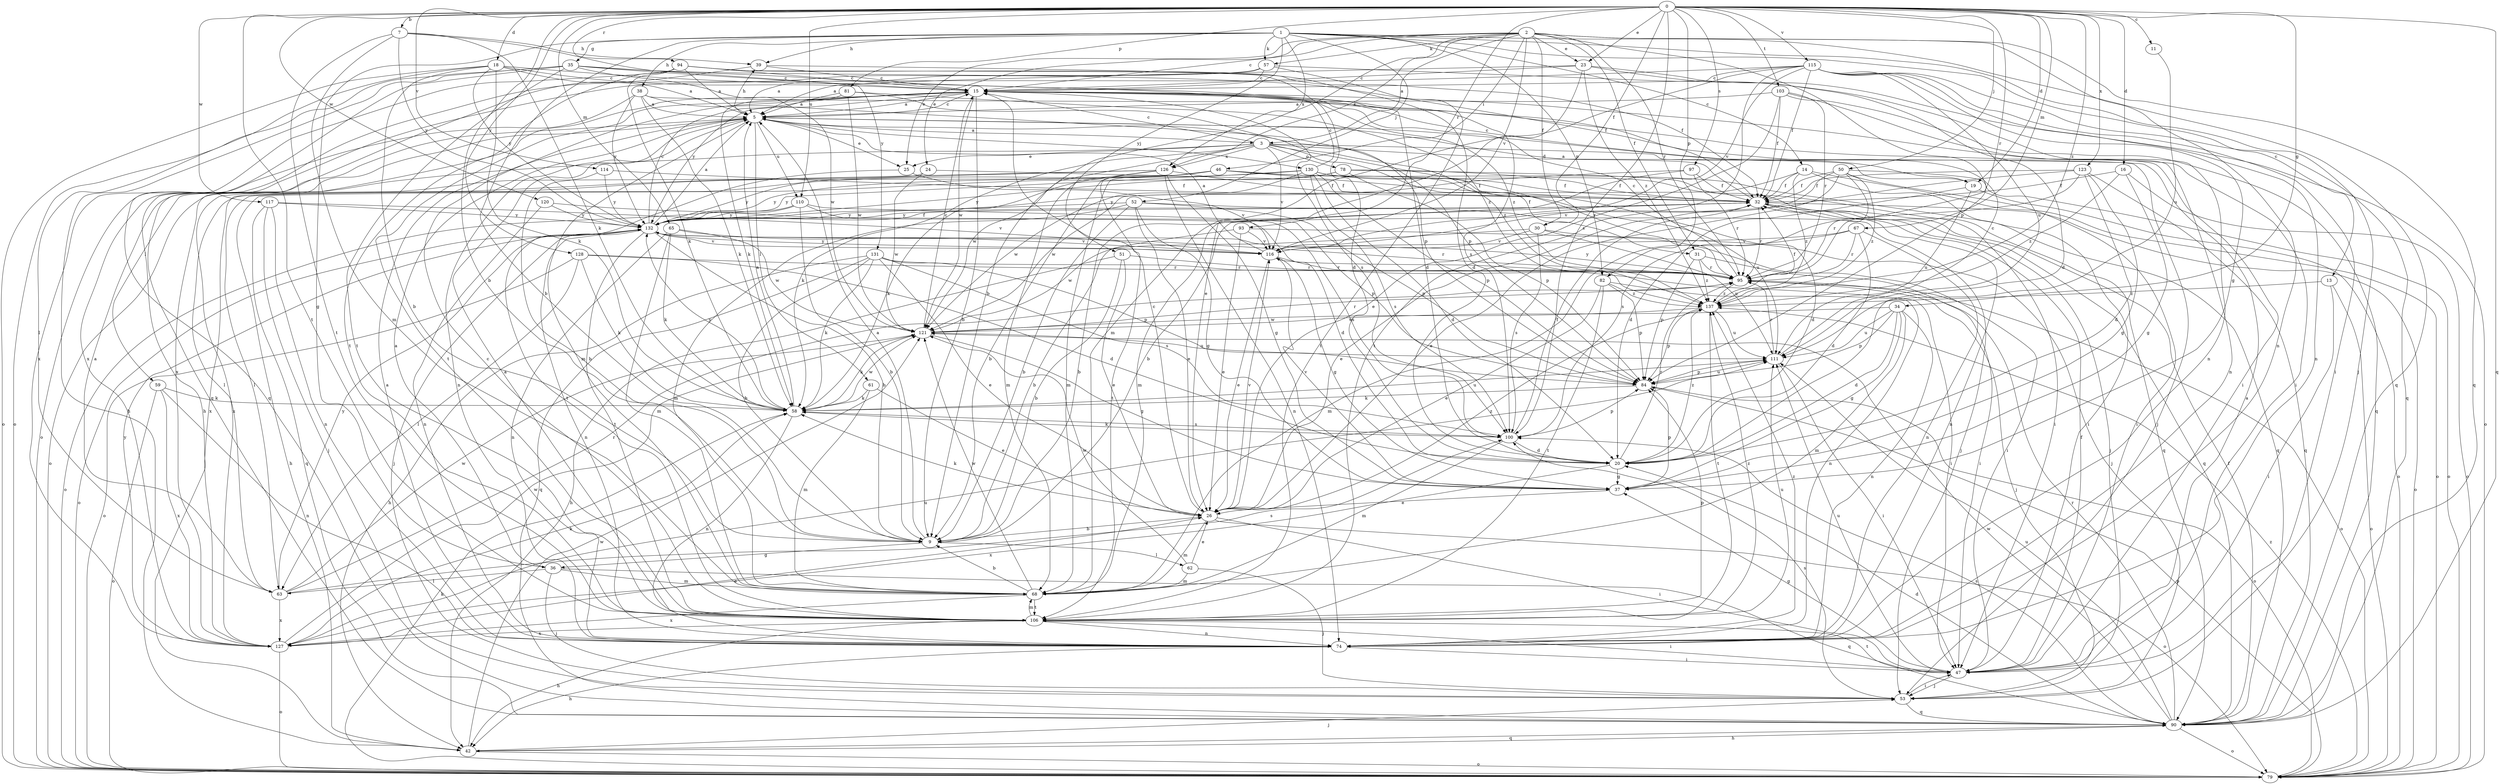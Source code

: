 strict digraph  {
0;
1;
2;
3;
5;
7;
9;
11;
13;
14;
15;
16;
18;
19;
20;
23;
24;
25;
26;
30;
31;
32;
34;
35;
36;
37;
38;
39;
42;
46;
47;
50;
51;
52;
53;
57;
58;
59;
61;
62;
63;
65;
67;
68;
74;
78;
79;
81;
82;
84;
90;
93;
94;
95;
97;
100;
103;
106;
110;
111;
114;
115;
116;
117;
120;
121;
123;
126;
127;
128;
130;
131;
132;
137;
0 -> 7  [label=b];
0 -> 9  [label=b];
0 -> 11  [label=c];
0 -> 16  [label=d];
0 -> 18  [label=d];
0 -> 19  [label=d];
0 -> 23  [label=e];
0 -> 30  [label=f];
0 -> 34  [label=g];
0 -> 50  [label=j];
0 -> 65  [label=m];
0 -> 67  [label=m];
0 -> 81  [label=p];
0 -> 82  [label=p];
0 -> 90  [label=q];
0 -> 93  [label=r];
0 -> 94  [label=r];
0 -> 95  [label=r];
0 -> 97  [label=s];
0 -> 100  [label=s];
0 -> 103  [label=t];
0 -> 106  [label=t];
0 -> 110  [label=u];
0 -> 114  [label=v];
0 -> 115  [label=v];
0 -> 117  [label=w];
0 -> 120  [label=w];
0 -> 123  [label=x];
0 -> 128  [label=y];
0 -> 137  [label=z];
1 -> 9  [label=b];
1 -> 13  [label=c];
1 -> 14  [label=c];
1 -> 35  [label=g];
1 -> 36  [label=g];
1 -> 38  [label=h];
1 -> 39  [label=h];
1 -> 51  [label=j];
1 -> 52  [label=j];
1 -> 53  [label=j];
1 -> 57  [label=k];
1 -> 82  [label=p];
1 -> 90  [label=q];
1 -> 126  [label=x];
2 -> 3  [label=a];
2 -> 9  [label=b];
2 -> 15  [label=c];
2 -> 23  [label=e];
2 -> 24  [label=e];
2 -> 25  [label=e];
2 -> 30  [label=f];
2 -> 31  [label=f];
2 -> 46  [label=i];
2 -> 57  [label=k];
2 -> 74  [label=n];
2 -> 84  [label=p];
2 -> 90  [label=q];
2 -> 95  [label=r];
2 -> 116  [label=v];
2 -> 126  [label=x];
3 -> 15  [label=c];
3 -> 19  [label=d];
3 -> 25  [label=e];
3 -> 31  [label=f];
3 -> 53  [label=j];
3 -> 58  [label=k];
3 -> 78  [label=o];
3 -> 79  [label=o];
3 -> 95  [label=r];
3 -> 116  [label=v];
3 -> 121  [label=w];
3 -> 126  [label=x];
5 -> 3  [label=a];
5 -> 15  [label=c];
5 -> 25  [label=e];
5 -> 39  [label=h];
5 -> 59  [label=l];
5 -> 61  [label=l];
5 -> 68  [label=m];
5 -> 74  [label=n];
5 -> 110  [label=u];
5 -> 130  [label=y];
5 -> 137  [label=z];
7 -> 39  [label=h];
7 -> 58  [label=k];
7 -> 68  [label=m];
7 -> 106  [label=t];
7 -> 131  [label=y];
7 -> 132  [label=y];
9 -> 5  [label=a];
9 -> 36  [label=g];
9 -> 62  [label=l];
11 -> 111  [label=u];
13 -> 47  [label=i];
13 -> 79  [label=o];
13 -> 137  [label=z];
14 -> 32  [label=f];
14 -> 47  [label=i];
14 -> 79  [label=o];
14 -> 121  [label=w];
14 -> 137  [label=z];
15 -> 5  [label=a];
15 -> 9  [label=b];
15 -> 47  [label=i];
15 -> 100  [label=s];
15 -> 106  [label=t];
15 -> 121  [label=w];
15 -> 127  [label=x];
15 -> 132  [label=y];
15 -> 137  [label=z];
16 -> 32  [label=f];
16 -> 37  [label=g];
16 -> 79  [label=o];
16 -> 137  [label=z];
18 -> 5  [label=a];
18 -> 9  [label=b];
18 -> 15  [label=c];
18 -> 58  [label=k];
18 -> 63  [label=l];
18 -> 79  [label=o];
18 -> 100  [label=s];
18 -> 132  [label=y];
19 -> 15  [label=c];
19 -> 20  [label=d];
19 -> 79  [label=o];
19 -> 111  [label=u];
20 -> 37  [label=g];
20 -> 95  [label=r];
20 -> 127  [label=x];
20 -> 137  [label=z];
23 -> 5  [label=a];
23 -> 15  [label=c];
23 -> 20  [label=d];
23 -> 26  [label=e];
23 -> 79  [label=o];
23 -> 137  [label=z];
24 -> 32  [label=f];
24 -> 121  [label=w];
24 -> 127  [label=x];
25 -> 106  [label=t];
25 -> 116  [label=v];
26 -> 9  [label=b];
26 -> 15  [label=c];
26 -> 47  [label=i];
26 -> 58  [label=k];
26 -> 68  [label=m];
26 -> 79  [label=o];
26 -> 116  [label=v];
26 -> 137  [label=z];
30 -> 53  [label=j];
30 -> 100  [label=s];
30 -> 111  [label=u];
30 -> 116  [label=v];
30 -> 121  [label=w];
31 -> 47  [label=i];
31 -> 84  [label=p];
31 -> 95  [label=r];
31 -> 137  [label=z];
32 -> 5  [label=a];
32 -> 9  [label=b];
32 -> 26  [label=e];
32 -> 53  [label=j];
32 -> 74  [label=n];
32 -> 79  [label=o];
32 -> 90  [label=q];
32 -> 95  [label=r];
32 -> 132  [label=y];
34 -> 20  [label=d];
34 -> 37  [label=g];
34 -> 68  [label=m];
34 -> 74  [label=n];
34 -> 84  [label=p];
34 -> 111  [label=u];
34 -> 121  [label=w];
35 -> 15  [label=c];
35 -> 20  [label=d];
35 -> 32  [label=f];
35 -> 42  [label=h];
35 -> 79  [label=o];
35 -> 90  [label=q];
35 -> 106  [label=t];
35 -> 121  [label=w];
36 -> 5  [label=a];
36 -> 53  [label=j];
36 -> 63  [label=l];
36 -> 68  [label=m];
36 -> 90  [label=q];
37 -> 26  [label=e];
37 -> 84  [label=p];
37 -> 116  [label=v];
38 -> 5  [label=a];
38 -> 47  [label=i];
38 -> 58  [label=k];
38 -> 79  [label=o];
38 -> 84  [label=p];
38 -> 132  [label=y];
39 -> 15  [label=c];
39 -> 20  [label=d];
39 -> 90  [label=q];
42 -> 53  [label=j];
42 -> 79  [label=o];
42 -> 90  [label=q];
42 -> 121  [label=w];
46 -> 9  [label=b];
46 -> 20  [label=d];
46 -> 32  [label=f];
46 -> 58  [label=k];
46 -> 63  [label=l];
46 -> 68  [label=m];
46 -> 90  [label=q];
46 -> 111  [label=u];
46 -> 132  [label=y];
47 -> 5  [label=a];
47 -> 32  [label=f];
47 -> 37  [label=g];
47 -> 53  [label=j];
47 -> 106  [label=t];
47 -> 111  [label=u];
50 -> 26  [label=e];
50 -> 32  [label=f];
50 -> 47  [label=i];
50 -> 79  [label=o];
50 -> 95  [label=r];
50 -> 116  [label=v];
50 -> 137  [label=z];
51 -> 9  [label=b];
51 -> 26  [label=e];
51 -> 42  [label=h];
51 -> 95  [label=r];
52 -> 9  [label=b];
52 -> 26  [label=e];
52 -> 37  [label=g];
52 -> 53  [label=j];
52 -> 68  [label=m];
52 -> 84  [label=p];
52 -> 132  [label=y];
53 -> 47  [label=i];
53 -> 90  [label=q];
53 -> 100  [label=s];
57 -> 5  [label=a];
57 -> 15  [label=c];
57 -> 42  [label=h];
57 -> 74  [label=n];
57 -> 106  [label=t];
58 -> 5  [label=a];
58 -> 74  [label=n];
58 -> 100  [label=s];
58 -> 111  [label=u];
58 -> 121  [label=w];
58 -> 132  [label=y];
59 -> 58  [label=k];
59 -> 74  [label=n];
59 -> 79  [label=o];
59 -> 127  [label=x];
61 -> 26  [label=e];
61 -> 58  [label=k];
61 -> 68  [label=m];
62 -> 26  [label=e];
62 -> 53  [label=j];
62 -> 68  [label=m];
62 -> 121  [label=w];
63 -> 5  [label=a];
63 -> 95  [label=r];
63 -> 100  [label=s];
63 -> 121  [label=w];
63 -> 127  [label=x];
63 -> 132  [label=y];
65 -> 58  [label=k];
65 -> 68  [label=m];
65 -> 74  [label=n];
65 -> 116  [label=v];
65 -> 121  [label=w];
67 -> 20  [label=d];
67 -> 68  [label=m];
67 -> 74  [label=n];
67 -> 95  [label=r];
67 -> 116  [label=v];
68 -> 9  [label=b];
68 -> 106  [label=t];
68 -> 121  [label=w];
68 -> 127  [label=x];
74 -> 5  [label=a];
74 -> 42  [label=h];
74 -> 47  [label=i];
74 -> 137  [label=z];
78 -> 32  [label=f];
78 -> 42  [label=h];
78 -> 84  [label=p];
78 -> 90  [label=q];
78 -> 132  [label=y];
79 -> 58  [label=k];
79 -> 84  [label=p];
79 -> 137  [label=z];
81 -> 5  [label=a];
81 -> 58  [label=k];
81 -> 84  [label=p];
81 -> 121  [label=w];
81 -> 137  [label=z];
82 -> 26  [label=e];
82 -> 74  [label=n];
82 -> 84  [label=p];
82 -> 106  [label=t];
82 -> 137  [label=z];
84 -> 58  [label=k];
84 -> 79  [label=o];
84 -> 111  [label=u];
90 -> 20  [label=d];
90 -> 32  [label=f];
90 -> 42  [label=h];
90 -> 79  [label=o];
90 -> 95  [label=r];
90 -> 100  [label=s];
90 -> 111  [label=u];
90 -> 121  [label=w];
93 -> 9  [label=b];
93 -> 26  [label=e];
93 -> 47  [label=i];
93 -> 116  [label=v];
94 -> 5  [label=a];
94 -> 15  [label=c];
94 -> 20  [label=d];
94 -> 32  [label=f];
94 -> 58  [label=k];
94 -> 106  [label=t];
94 -> 127  [label=x];
95 -> 15  [label=c];
95 -> 53  [label=j];
95 -> 79  [label=o];
95 -> 132  [label=y];
95 -> 137  [label=z];
97 -> 32  [label=f];
97 -> 68  [label=m];
97 -> 95  [label=r];
97 -> 132  [label=y];
100 -> 20  [label=d];
100 -> 32  [label=f];
100 -> 58  [label=k];
100 -> 68  [label=m];
100 -> 84  [label=p];
103 -> 5  [label=a];
103 -> 26  [label=e];
103 -> 32  [label=f];
103 -> 74  [label=n];
103 -> 90  [label=q];
103 -> 95  [label=r];
106 -> 5  [label=a];
106 -> 15  [label=c];
106 -> 42  [label=h];
106 -> 47  [label=i];
106 -> 68  [label=m];
106 -> 74  [label=n];
106 -> 84  [label=p];
106 -> 111  [label=u];
106 -> 127  [label=x];
106 -> 137  [label=z];
110 -> 9  [label=b];
110 -> 79  [label=o];
110 -> 84  [label=p];
110 -> 100  [label=s];
110 -> 132  [label=y];
111 -> 15  [label=c];
111 -> 47  [label=i];
111 -> 84  [label=p];
111 -> 95  [label=r];
114 -> 9  [label=b];
114 -> 32  [label=f];
114 -> 132  [label=y];
115 -> 15  [label=c];
115 -> 32  [label=f];
115 -> 37  [label=g];
115 -> 47  [label=i];
115 -> 68  [label=m];
115 -> 74  [label=n];
115 -> 90  [label=q];
115 -> 106  [label=t];
115 -> 111  [label=u];
115 -> 116  [label=v];
115 -> 127  [label=x];
116 -> 5  [label=a];
116 -> 26  [label=e];
116 -> 37  [label=g];
116 -> 47  [label=i];
116 -> 95  [label=r];
116 -> 132  [label=y];
117 -> 53  [label=j];
117 -> 74  [label=n];
117 -> 90  [label=q];
117 -> 116  [label=v];
117 -> 132  [label=y];
120 -> 20  [label=d];
120 -> 74  [label=n];
120 -> 132  [label=y];
121 -> 15  [label=c];
121 -> 37  [label=g];
121 -> 58  [label=k];
121 -> 95  [label=r];
121 -> 111  [label=u];
123 -> 9  [label=b];
123 -> 20  [label=d];
123 -> 32  [label=f];
123 -> 37  [label=g];
123 -> 90  [label=q];
123 -> 100  [label=s];
126 -> 32  [label=f];
126 -> 37  [label=g];
126 -> 68  [label=m];
126 -> 74  [label=n];
126 -> 106  [label=t];
126 -> 127  [label=x];
126 -> 132  [label=y];
127 -> 26  [label=e];
127 -> 58  [label=k];
127 -> 79  [label=o];
127 -> 111  [label=u];
127 -> 121  [label=w];
127 -> 132  [label=y];
128 -> 20  [label=d];
128 -> 58  [label=k];
128 -> 63  [label=l];
128 -> 79  [label=o];
128 -> 95  [label=r];
130 -> 15  [label=c];
130 -> 20  [label=d];
130 -> 32  [label=f];
130 -> 47  [label=i];
130 -> 63  [label=l];
130 -> 84  [label=p];
130 -> 100  [label=s];
130 -> 121  [label=w];
130 -> 132  [label=y];
131 -> 9  [label=b];
131 -> 26  [label=e];
131 -> 42  [label=h];
131 -> 58  [label=k];
131 -> 84  [label=p];
131 -> 90  [label=q];
131 -> 95  [label=r];
131 -> 100  [label=s];
132 -> 5  [label=a];
132 -> 9  [label=b];
132 -> 15  [label=c];
132 -> 32  [label=f];
132 -> 53  [label=j];
132 -> 74  [label=n];
132 -> 79  [label=o];
132 -> 95  [label=r];
132 -> 106  [label=t];
132 -> 116  [label=v];
137 -> 32  [label=f];
137 -> 84  [label=p];
137 -> 106  [label=t];
137 -> 111  [label=u];
137 -> 121  [label=w];
}

